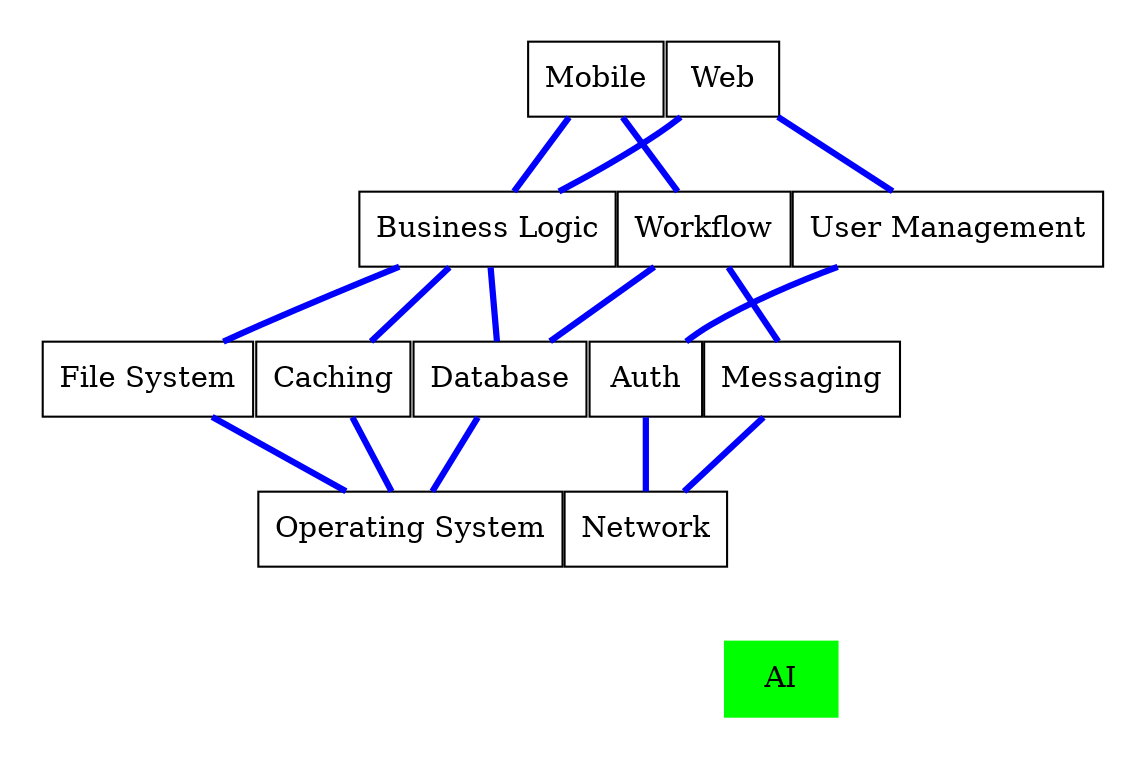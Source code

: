 digraph G {
    
rankdir=TB
nodesep=0.0

node [shape=box]
edge [dir=none color=blue penwidth=3]
style=invis


subgraph cluster_0 {
 OS [label="Operating System"]
 Net [label="Network"]
}

subgraph cluster_1 {
 Auth
 DB [label="Database"]
 FS [label="File System"]
 Cache [label="Caching"]
 Msg [label="Messaging"]
}

subgraph cluster_2 {
 AI [color=green style=filled fontolor=white]
}

subgraph cluster_3 {
 UM [label="User Management"]
 BL [label="Business Logic"]
 WF [label="Workflow"]
}

subgraph cluster_4 {
 Web
 Mobile
}

Web -> UM
Web -> BL
Mobile -> BL
Mobile -> WF

UM -> Auth
BL -> {DB FS}
BL -> Cache
WF -> DB
WF -> Msg -> Net
Auth -> Net
{Cache DB FS} -> OS

edge [color=red]
edge [style=invis]
{Auth DB Net BL Cache WF Msg FS UM} -> AI

}